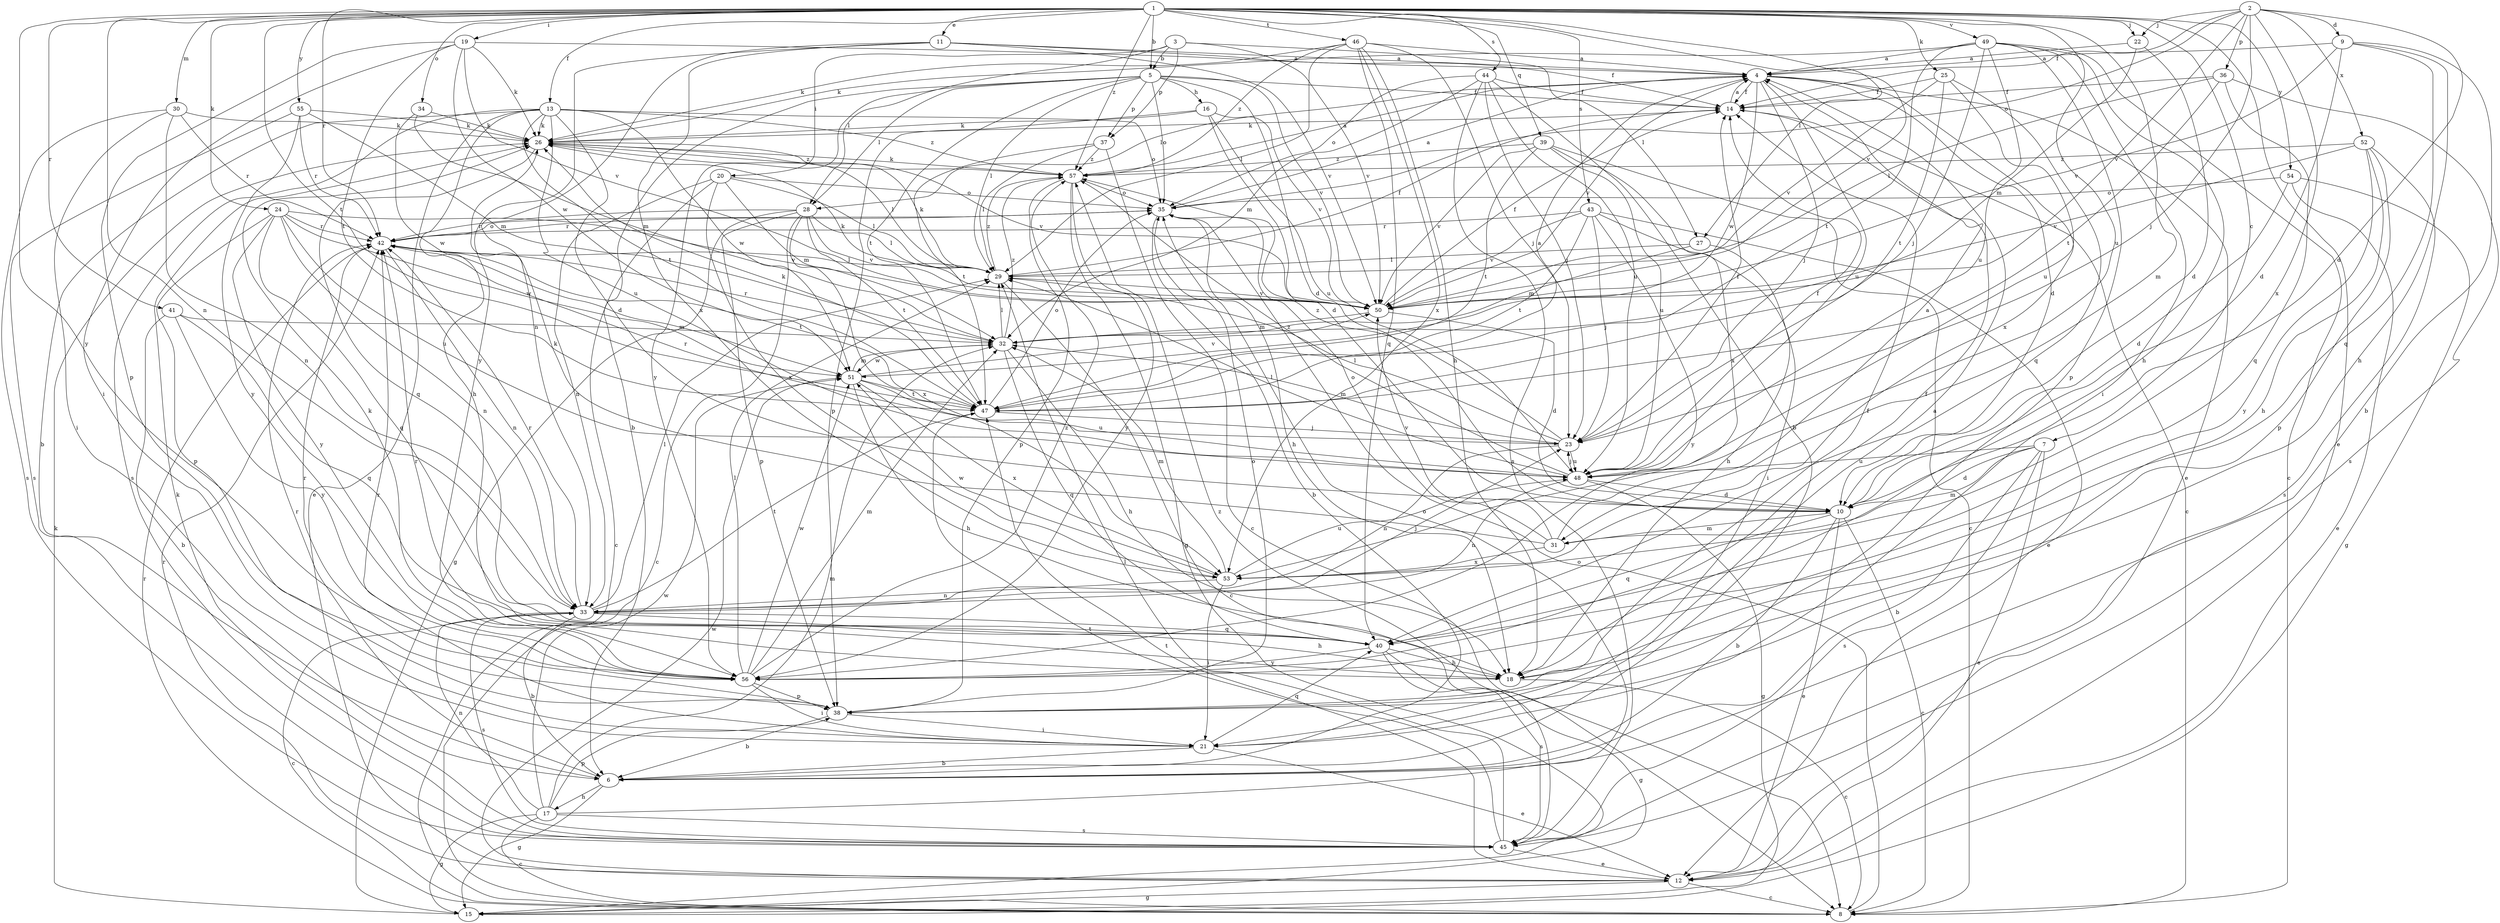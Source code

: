 strict digraph  {
	9 -> 4 [label=a];
	11 -> 4 [label=a];
	14 -> 4 [label=a];
	19 -> 4 [label=a];
	21 -> 4 [label=a];
	22 -> 4 [label=a];
	31 -> 4 [label=a];
	35 -> 4 [label=a];
	46 -> 4 [label=a];
	47 -> 4 [label=a];
	49 -> 4 [label=a];
	57 -> 4 [label=a];
	1 -> 5 [label=b];
	3 -> 5 [label=b];
	5 -> 6 [label=b];
	7 -> 6 [label=b];
	9 -> 6 [label=b];
	10 -> 6 [label=b];
	13 -> 6 [label=b];
	21 -> 6 [label=b];
	33 -> 6 [label=b];
	35 -> 6 [label=b];
	38 -> 6 [label=b];
	41 -> 6 [label=b];
	44 -> 6 [label=b];
	1 -> 7 [label=c];
	10 -> 8 [label=c];
	12 -> 8 [label=c];
	14 -> 8 [label=c];
	17 -> 8 [label=c];
	18 -> 8 [label=c];
	20 -> 8 [label=c];
	28 -> 8 [label=c];
	29 -> 8 [label=c];
	33 -> 8 [label=c];
	37 -> 8 [label=c];
	39 -> 8 [label=c];
	49 -> 8 [label=c];
	2 -> 9 [label=d];
	2 -> 10 [label=d];
	4 -> 10 [label=d];
	5 -> 10 [label=d];
	7 -> 10 [label=d];
	9 -> 10 [label=d];
	13 -> 10 [label=d];
	16 -> 10 [label=d];
	22 -> 10 [label=d];
	48 -> 10 [label=d];
	50 -> 10 [label=d];
	54 -> 10 [label=d];
	1 -> 11 [label=e];
	1 -> 12 [label=e];
	4 -> 12 [label=e];
	7 -> 12 [label=e];
	10 -> 12 [label=e];
	13 -> 12 [label=e];
	21 -> 12 [label=e];
	43 -> 12 [label=e];
	45 -> 12 [label=e];
	54 -> 12 [label=e];
	1 -> 13 [label=f];
	2 -> 14 [label=f];
	4 -> 14 [label=f];
	5 -> 14 [label=f];
	11 -> 14 [label=f];
	23 -> 14 [label=f];
	25 -> 14 [label=f];
	29 -> 14 [label=f];
	36 -> 14 [label=f];
	38 -> 14 [label=f];
	44 -> 14 [label=f];
	48 -> 14 [label=f];
	50 -> 14 [label=f];
	56 -> 14 [label=f];
	6 -> 15 [label=g];
	12 -> 15 [label=g];
	17 -> 15 [label=g];
	28 -> 15 [label=g];
	40 -> 15 [label=g];
	48 -> 15 [label=g];
	54 -> 15 [label=g];
	57 -> 15 [label=g];
	5 -> 16 [label=h];
	6 -> 17 [label=h];
	9 -> 18 [label=h];
	13 -> 18 [label=h];
	27 -> 18 [label=h];
	32 -> 18 [label=h];
	33 -> 18 [label=h];
	35 -> 18 [label=h];
	40 -> 18 [label=h];
	46 -> 18 [label=h];
	49 -> 18 [label=h];
	51 -> 18 [label=h];
	52 -> 18 [label=h];
	1 -> 19 [label=i];
	3 -> 20 [label=i];
	19 -> 21 [label=i];
	30 -> 21 [label=i];
	38 -> 21 [label=i];
	43 -> 21 [label=i];
	49 -> 21 [label=i];
	53 -> 21 [label=i];
	56 -> 21 [label=i];
	1 -> 22 [label=j];
	2 -> 22 [label=j];
	2 -> 23 [label=j];
	4 -> 23 [label=j];
	33 -> 23 [label=j];
	43 -> 23 [label=j];
	44 -> 23 [label=j];
	46 -> 23 [label=j];
	47 -> 23 [label=j];
	48 -> 23 [label=j];
	49 -> 23 [label=j];
	1 -> 24 [label=k];
	1 -> 25 [label=k];
	13 -> 26 [label=k];
	14 -> 26 [label=k];
	15 -> 26 [label=k];
	16 -> 26 [label=k];
	19 -> 26 [label=k];
	29 -> 26 [label=k];
	30 -> 26 [label=k];
	31 -> 26 [label=k];
	34 -> 26 [label=k];
	45 -> 26 [label=k];
	46 -> 26 [label=k];
	47 -> 26 [label=k];
	49 -> 26 [label=k];
	50 -> 26 [label=k];
	55 -> 26 [label=k];
	56 -> 26 [label=k];
	57 -> 26 [label=k];
	1 -> 27 [label=l];
	3 -> 27 [label=l];
	3 -> 28 [label=l];
	4 -> 28 [label=l];
	5 -> 28 [label=l];
	5 -> 29 [label=l];
	20 -> 29 [label=l];
	23 -> 29 [label=l];
	26 -> 29 [label=l];
	27 -> 29 [label=l];
	28 -> 29 [label=l];
	32 -> 29 [label=l];
	33 -> 29 [label=l];
	36 -> 29 [label=l];
	37 -> 29 [label=l];
	42 -> 29 [label=l];
	45 -> 29 [label=l];
	46 -> 29 [label=l];
	48 -> 29 [label=l];
	56 -> 29 [label=l];
	1 -> 30 [label=m];
	1 -> 31 [label=m];
	7 -> 31 [label=m];
	10 -> 31 [label=m];
	17 -> 32 [label=m];
	20 -> 32 [label=m];
	22 -> 32 [label=m];
	23 -> 32 [label=m];
	27 -> 32 [label=m];
	34 -> 32 [label=m];
	41 -> 32 [label=m];
	44 -> 32 [label=m];
	50 -> 32 [label=m];
	51 -> 32 [label=m];
	53 -> 32 [label=m];
	55 -> 32 [label=m];
	56 -> 32 [label=m];
	1 -> 33 [label=n];
	11 -> 33 [label=n];
	17 -> 33 [label=n];
	20 -> 33 [label=n];
	23 -> 33 [label=n];
	24 -> 33 [label=n];
	30 -> 33 [label=n];
	42 -> 33 [label=n];
	48 -> 33 [label=n];
	53 -> 33 [label=n];
	1 -> 34 [label=o];
	2 -> 35 [label=o];
	5 -> 35 [label=o];
	8 -> 35 [label=o];
	13 -> 35 [label=o];
	17 -> 35 [label=o];
	20 -> 35 [label=o];
	31 -> 35 [label=o];
	38 -> 35 [label=o];
	42 -> 35 [label=o];
	44 -> 35 [label=o];
	47 -> 35 [label=o];
	54 -> 35 [label=o];
	57 -> 35 [label=o];
	2 -> 36 [label=p];
	3 -> 37 [label=p];
	5 -> 37 [label=p];
	16 -> 38 [label=p];
	17 -> 38 [label=p];
	19 -> 38 [label=p];
	24 -> 38 [label=p];
	28 -> 38 [label=p];
	49 -> 38 [label=p];
	52 -> 38 [label=p];
	56 -> 38 [label=p];
	57 -> 38 [label=p];
	1 -> 39 [label=q];
	9 -> 40 [label=q];
	10 -> 40 [label=q];
	21 -> 40 [label=q];
	24 -> 40 [label=q];
	25 -> 40 [label=q];
	26 -> 40 [label=q];
	32 -> 40 [label=q];
	33 -> 40 [label=q];
	36 -> 40 [label=q];
	41 -> 40 [label=q];
	46 -> 40 [label=q];
	1 -> 41 [label=r];
	1 -> 42 [label=r];
	6 -> 42 [label=r];
	8 -> 42 [label=r];
	12 -> 42 [label=r];
	18 -> 42 [label=r];
	21 -> 42 [label=r];
	23 -> 42 [label=r];
	24 -> 42 [label=r];
	28 -> 42 [label=r];
	30 -> 42 [label=r];
	32 -> 42 [label=r];
	33 -> 42 [label=r];
	35 -> 42 [label=r];
	38 -> 42 [label=r];
	43 -> 42 [label=r];
	55 -> 42 [label=r];
	1 -> 43 [label=s];
	1 -> 44 [label=s];
	7 -> 45 [label=s];
	13 -> 45 [label=s];
	17 -> 45 [label=s];
	30 -> 45 [label=s];
	33 -> 45 [label=s];
	36 -> 45 [label=s];
	40 -> 45 [label=s];
	44 -> 45 [label=s];
	52 -> 45 [label=s];
	55 -> 45 [label=s];
	1 -> 46 [label=t];
	1 -> 47 [label=t];
	5 -> 47 [label=t];
	12 -> 47 [label=t];
	13 -> 47 [label=t];
	19 -> 47 [label=t];
	25 -> 47 [label=t];
	28 -> 47 [label=t];
	33 -> 47 [label=t];
	36 -> 47 [label=t];
	37 -> 47 [label=t];
	39 -> 47 [label=t];
	42 -> 47 [label=t];
	43 -> 47 [label=t];
	45 -> 47 [label=t];
	49 -> 47 [label=t];
	51 -> 47 [label=t];
	1 -> 48 [label=u];
	4 -> 48 [label=u];
	7 -> 48 [label=u];
	13 -> 48 [label=u];
	16 -> 48 [label=u];
	23 -> 48 [label=u];
	24 -> 48 [label=u];
	25 -> 48 [label=u];
	39 -> 48 [label=u];
	44 -> 48 [label=u];
	49 -> 48 [label=u];
	51 -> 48 [label=u];
	53 -> 48 [label=u];
	1 -> 49 [label=v];
	1 -> 50 [label=v];
	2 -> 50 [label=v];
	3 -> 50 [label=v];
	4 -> 50 [label=v];
	5 -> 50 [label=v];
	9 -> 50 [label=v];
	11 -> 50 [label=v];
	16 -> 50 [label=v];
	19 -> 50 [label=v];
	24 -> 50 [label=v];
	25 -> 50 [label=v];
	26 -> 50 [label=v];
	28 -> 50 [label=v];
	29 -> 50 [label=v];
	31 -> 50 [label=v];
	39 -> 50 [label=v];
	43 -> 50 [label=v];
	51 -> 50 [label=v];
	52 -> 50 [label=v];
	4 -> 51 [label=w];
	12 -> 51 [label=w];
	13 -> 51 [label=w];
	17 -> 51 [label=w];
	19 -> 51 [label=w];
	24 -> 51 [label=w];
	32 -> 51 [label=w];
	34 -> 51 [label=w];
	53 -> 51 [label=w];
	56 -> 51 [label=w];
	2 -> 52 [label=x];
	2 -> 53 [label=x];
	4 -> 53 [label=x];
	11 -> 53 [label=x];
	20 -> 53 [label=x];
	28 -> 53 [label=x];
	31 -> 53 [label=x];
	39 -> 53 [label=x];
	46 -> 53 [label=x];
	51 -> 53 [label=x];
	1 -> 54 [label=y];
	1 -> 55 [label=y];
	1 -> 56 [label=y];
	5 -> 56 [label=y];
	11 -> 56 [label=y];
	24 -> 56 [label=y];
	40 -> 56 [label=y];
	41 -> 56 [label=y];
	43 -> 56 [label=y];
	52 -> 56 [label=y];
	55 -> 56 [label=y];
	57 -> 56 [label=y];
	1 -> 57 [label=z];
	13 -> 57 [label=z];
	23 -> 57 [label=z];
	26 -> 57 [label=z];
	29 -> 57 [label=z];
	32 -> 57 [label=z];
	37 -> 57 [label=z];
	39 -> 57 [label=z];
	45 -> 57 [label=z];
	46 -> 57 [label=z];
	48 -> 57 [label=z];
	52 -> 57 [label=z];
	56 -> 57 [label=z];
}
